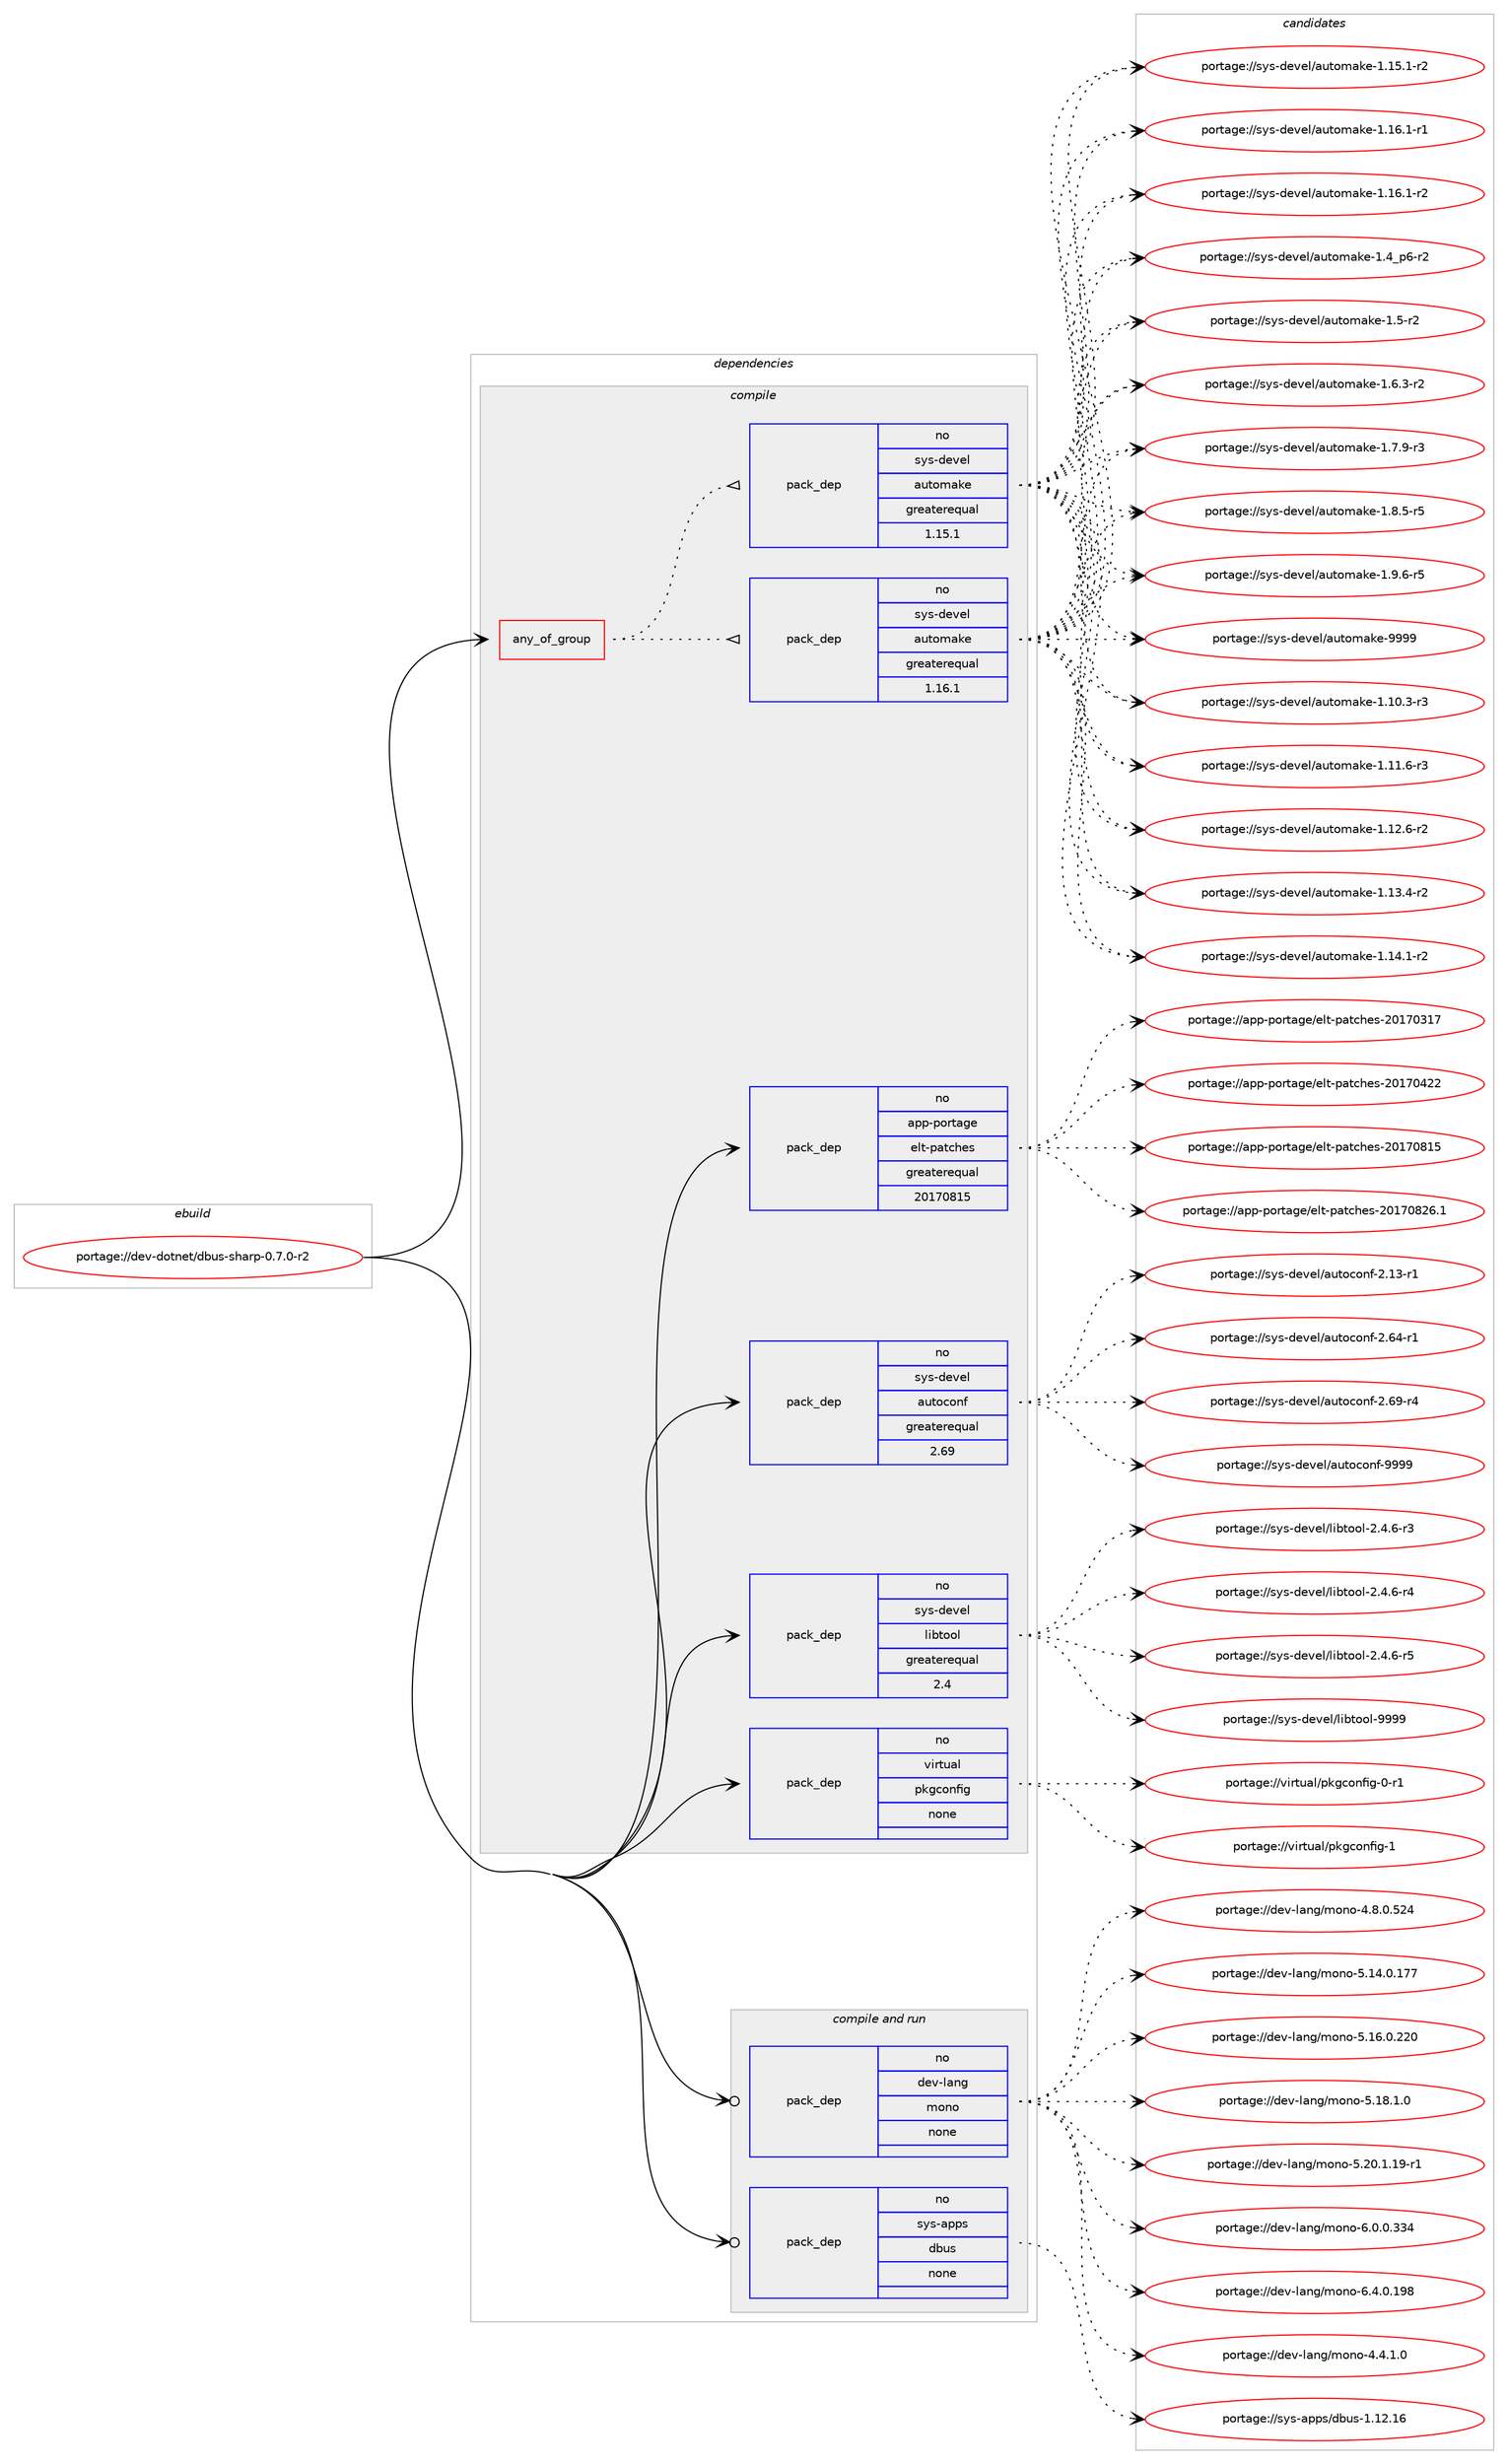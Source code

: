 digraph prolog {

# *************
# Graph options
# *************

newrank=true;
concentrate=true;
compound=true;
graph [rankdir=LR,fontname=Helvetica,fontsize=10,ranksep=1.5];#, ranksep=2.5, nodesep=0.2];
edge  [arrowhead=vee];
node  [fontname=Helvetica,fontsize=10];

# **********
# The ebuild
# **********

subgraph cluster_leftcol {
color=gray;
rank=same;
label=<<i>ebuild</i>>;
id [label="portage://dev-dotnet/dbus-sharp-0.7.0-r2", color=red, width=4, href="../dev-dotnet/dbus-sharp-0.7.0-r2.svg"];
}

# ****************
# The dependencies
# ****************

subgraph cluster_midcol {
color=gray;
label=<<i>dependencies</i>>;
subgraph cluster_compile {
fillcolor="#eeeeee";
style=filled;
label=<<i>compile</i>>;
subgraph any1246 {
dependency59066 [label=<<TABLE BORDER="0" CELLBORDER="1" CELLSPACING="0" CELLPADDING="4"><TR><TD CELLPADDING="10">any_of_group</TD></TR></TABLE>>, shape=none, color=red];subgraph pack44010 {
dependency59067 [label=<<TABLE BORDER="0" CELLBORDER="1" CELLSPACING="0" CELLPADDING="4" WIDTH="220"><TR><TD ROWSPAN="6" CELLPADDING="30">pack_dep</TD></TR><TR><TD WIDTH="110">no</TD></TR><TR><TD>sys-devel</TD></TR><TR><TD>automake</TD></TR><TR><TD>greaterequal</TD></TR><TR><TD>1.16.1</TD></TR></TABLE>>, shape=none, color=blue];
}
dependency59066:e -> dependency59067:w [weight=20,style="dotted",arrowhead="oinv"];
subgraph pack44011 {
dependency59068 [label=<<TABLE BORDER="0" CELLBORDER="1" CELLSPACING="0" CELLPADDING="4" WIDTH="220"><TR><TD ROWSPAN="6" CELLPADDING="30">pack_dep</TD></TR><TR><TD WIDTH="110">no</TD></TR><TR><TD>sys-devel</TD></TR><TR><TD>automake</TD></TR><TR><TD>greaterequal</TD></TR><TR><TD>1.15.1</TD></TR></TABLE>>, shape=none, color=blue];
}
dependency59066:e -> dependency59068:w [weight=20,style="dotted",arrowhead="oinv"];
}
id:e -> dependency59066:w [weight=20,style="solid",arrowhead="vee"];
subgraph pack44012 {
dependency59069 [label=<<TABLE BORDER="0" CELLBORDER="1" CELLSPACING="0" CELLPADDING="4" WIDTH="220"><TR><TD ROWSPAN="6" CELLPADDING="30">pack_dep</TD></TR><TR><TD WIDTH="110">no</TD></TR><TR><TD>app-portage</TD></TR><TR><TD>elt-patches</TD></TR><TR><TD>greaterequal</TD></TR><TR><TD>20170815</TD></TR></TABLE>>, shape=none, color=blue];
}
id:e -> dependency59069:w [weight=20,style="solid",arrowhead="vee"];
subgraph pack44013 {
dependency59070 [label=<<TABLE BORDER="0" CELLBORDER="1" CELLSPACING="0" CELLPADDING="4" WIDTH="220"><TR><TD ROWSPAN="6" CELLPADDING="30">pack_dep</TD></TR><TR><TD WIDTH="110">no</TD></TR><TR><TD>sys-devel</TD></TR><TR><TD>autoconf</TD></TR><TR><TD>greaterequal</TD></TR><TR><TD>2.69</TD></TR></TABLE>>, shape=none, color=blue];
}
id:e -> dependency59070:w [weight=20,style="solid",arrowhead="vee"];
subgraph pack44014 {
dependency59071 [label=<<TABLE BORDER="0" CELLBORDER="1" CELLSPACING="0" CELLPADDING="4" WIDTH="220"><TR><TD ROWSPAN="6" CELLPADDING="30">pack_dep</TD></TR><TR><TD WIDTH="110">no</TD></TR><TR><TD>sys-devel</TD></TR><TR><TD>libtool</TD></TR><TR><TD>greaterequal</TD></TR><TR><TD>2.4</TD></TR></TABLE>>, shape=none, color=blue];
}
id:e -> dependency59071:w [weight=20,style="solid",arrowhead="vee"];
subgraph pack44015 {
dependency59072 [label=<<TABLE BORDER="0" CELLBORDER="1" CELLSPACING="0" CELLPADDING="4" WIDTH="220"><TR><TD ROWSPAN="6" CELLPADDING="30">pack_dep</TD></TR><TR><TD WIDTH="110">no</TD></TR><TR><TD>virtual</TD></TR><TR><TD>pkgconfig</TD></TR><TR><TD>none</TD></TR><TR><TD></TD></TR></TABLE>>, shape=none, color=blue];
}
id:e -> dependency59072:w [weight=20,style="solid",arrowhead="vee"];
}
subgraph cluster_compileandrun {
fillcolor="#eeeeee";
style=filled;
label=<<i>compile and run</i>>;
subgraph pack44016 {
dependency59073 [label=<<TABLE BORDER="0" CELLBORDER="1" CELLSPACING="0" CELLPADDING="4" WIDTH="220"><TR><TD ROWSPAN="6" CELLPADDING="30">pack_dep</TD></TR><TR><TD WIDTH="110">no</TD></TR><TR><TD>dev-lang</TD></TR><TR><TD>mono</TD></TR><TR><TD>none</TD></TR><TR><TD></TD></TR></TABLE>>, shape=none, color=blue];
}
id:e -> dependency59073:w [weight=20,style="solid",arrowhead="odotvee"];
subgraph pack44017 {
dependency59074 [label=<<TABLE BORDER="0" CELLBORDER="1" CELLSPACING="0" CELLPADDING="4" WIDTH="220"><TR><TD ROWSPAN="6" CELLPADDING="30">pack_dep</TD></TR><TR><TD WIDTH="110">no</TD></TR><TR><TD>sys-apps</TD></TR><TR><TD>dbus</TD></TR><TR><TD>none</TD></TR><TR><TD></TD></TR></TABLE>>, shape=none, color=blue];
}
id:e -> dependency59074:w [weight=20,style="solid",arrowhead="odotvee"];
}
subgraph cluster_run {
fillcolor="#eeeeee";
style=filled;
label=<<i>run</i>>;
}
}

# **************
# The candidates
# **************

subgraph cluster_choices {
rank=same;
color=gray;
label=<<i>candidates</i>>;

subgraph choice44010 {
color=black;
nodesep=1;
choiceportage11512111545100101118101108479711711611110997107101454946494846514511451 [label="portage://sys-devel/automake-1.10.3-r3", color=red, width=4,href="../sys-devel/automake-1.10.3-r3.svg"];
choiceportage11512111545100101118101108479711711611110997107101454946494946544511451 [label="portage://sys-devel/automake-1.11.6-r3", color=red, width=4,href="../sys-devel/automake-1.11.6-r3.svg"];
choiceportage11512111545100101118101108479711711611110997107101454946495046544511450 [label="portage://sys-devel/automake-1.12.6-r2", color=red, width=4,href="../sys-devel/automake-1.12.6-r2.svg"];
choiceportage11512111545100101118101108479711711611110997107101454946495146524511450 [label="portage://sys-devel/automake-1.13.4-r2", color=red, width=4,href="../sys-devel/automake-1.13.4-r2.svg"];
choiceportage11512111545100101118101108479711711611110997107101454946495246494511450 [label="portage://sys-devel/automake-1.14.1-r2", color=red, width=4,href="../sys-devel/automake-1.14.1-r2.svg"];
choiceportage11512111545100101118101108479711711611110997107101454946495346494511450 [label="portage://sys-devel/automake-1.15.1-r2", color=red, width=4,href="../sys-devel/automake-1.15.1-r2.svg"];
choiceportage11512111545100101118101108479711711611110997107101454946495446494511449 [label="portage://sys-devel/automake-1.16.1-r1", color=red, width=4,href="../sys-devel/automake-1.16.1-r1.svg"];
choiceportage11512111545100101118101108479711711611110997107101454946495446494511450 [label="portage://sys-devel/automake-1.16.1-r2", color=red, width=4,href="../sys-devel/automake-1.16.1-r2.svg"];
choiceportage115121115451001011181011084797117116111109971071014549465295112544511450 [label="portage://sys-devel/automake-1.4_p6-r2", color=red, width=4,href="../sys-devel/automake-1.4_p6-r2.svg"];
choiceportage11512111545100101118101108479711711611110997107101454946534511450 [label="portage://sys-devel/automake-1.5-r2", color=red, width=4,href="../sys-devel/automake-1.5-r2.svg"];
choiceportage115121115451001011181011084797117116111109971071014549465446514511450 [label="portage://sys-devel/automake-1.6.3-r2", color=red, width=4,href="../sys-devel/automake-1.6.3-r2.svg"];
choiceportage115121115451001011181011084797117116111109971071014549465546574511451 [label="portage://sys-devel/automake-1.7.9-r3", color=red, width=4,href="../sys-devel/automake-1.7.9-r3.svg"];
choiceportage115121115451001011181011084797117116111109971071014549465646534511453 [label="portage://sys-devel/automake-1.8.5-r5", color=red, width=4,href="../sys-devel/automake-1.8.5-r5.svg"];
choiceportage115121115451001011181011084797117116111109971071014549465746544511453 [label="portage://sys-devel/automake-1.9.6-r5", color=red, width=4,href="../sys-devel/automake-1.9.6-r5.svg"];
choiceportage115121115451001011181011084797117116111109971071014557575757 [label="portage://sys-devel/automake-9999", color=red, width=4,href="../sys-devel/automake-9999.svg"];
dependency59067:e -> choiceportage11512111545100101118101108479711711611110997107101454946494846514511451:w [style=dotted,weight="100"];
dependency59067:e -> choiceportage11512111545100101118101108479711711611110997107101454946494946544511451:w [style=dotted,weight="100"];
dependency59067:e -> choiceportage11512111545100101118101108479711711611110997107101454946495046544511450:w [style=dotted,weight="100"];
dependency59067:e -> choiceportage11512111545100101118101108479711711611110997107101454946495146524511450:w [style=dotted,weight="100"];
dependency59067:e -> choiceportage11512111545100101118101108479711711611110997107101454946495246494511450:w [style=dotted,weight="100"];
dependency59067:e -> choiceportage11512111545100101118101108479711711611110997107101454946495346494511450:w [style=dotted,weight="100"];
dependency59067:e -> choiceportage11512111545100101118101108479711711611110997107101454946495446494511449:w [style=dotted,weight="100"];
dependency59067:e -> choiceportage11512111545100101118101108479711711611110997107101454946495446494511450:w [style=dotted,weight="100"];
dependency59067:e -> choiceportage115121115451001011181011084797117116111109971071014549465295112544511450:w [style=dotted,weight="100"];
dependency59067:e -> choiceportage11512111545100101118101108479711711611110997107101454946534511450:w [style=dotted,weight="100"];
dependency59067:e -> choiceportage115121115451001011181011084797117116111109971071014549465446514511450:w [style=dotted,weight="100"];
dependency59067:e -> choiceportage115121115451001011181011084797117116111109971071014549465546574511451:w [style=dotted,weight="100"];
dependency59067:e -> choiceportage115121115451001011181011084797117116111109971071014549465646534511453:w [style=dotted,weight="100"];
dependency59067:e -> choiceportage115121115451001011181011084797117116111109971071014549465746544511453:w [style=dotted,weight="100"];
dependency59067:e -> choiceportage115121115451001011181011084797117116111109971071014557575757:w [style=dotted,weight="100"];
}
subgraph choice44011 {
color=black;
nodesep=1;
choiceportage11512111545100101118101108479711711611110997107101454946494846514511451 [label="portage://sys-devel/automake-1.10.3-r3", color=red, width=4,href="../sys-devel/automake-1.10.3-r3.svg"];
choiceportage11512111545100101118101108479711711611110997107101454946494946544511451 [label="portage://sys-devel/automake-1.11.6-r3", color=red, width=4,href="../sys-devel/automake-1.11.6-r3.svg"];
choiceportage11512111545100101118101108479711711611110997107101454946495046544511450 [label="portage://sys-devel/automake-1.12.6-r2", color=red, width=4,href="../sys-devel/automake-1.12.6-r2.svg"];
choiceportage11512111545100101118101108479711711611110997107101454946495146524511450 [label="portage://sys-devel/automake-1.13.4-r2", color=red, width=4,href="../sys-devel/automake-1.13.4-r2.svg"];
choiceportage11512111545100101118101108479711711611110997107101454946495246494511450 [label="portage://sys-devel/automake-1.14.1-r2", color=red, width=4,href="../sys-devel/automake-1.14.1-r2.svg"];
choiceportage11512111545100101118101108479711711611110997107101454946495346494511450 [label="portage://sys-devel/automake-1.15.1-r2", color=red, width=4,href="../sys-devel/automake-1.15.1-r2.svg"];
choiceportage11512111545100101118101108479711711611110997107101454946495446494511449 [label="portage://sys-devel/automake-1.16.1-r1", color=red, width=4,href="../sys-devel/automake-1.16.1-r1.svg"];
choiceportage11512111545100101118101108479711711611110997107101454946495446494511450 [label="portage://sys-devel/automake-1.16.1-r2", color=red, width=4,href="../sys-devel/automake-1.16.1-r2.svg"];
choiceportage115121115451001011181011084797117116111109971071014549465295112544511450 [label="portage://sys-devel/automake-1.4_p6-r2", color=red, width=4,href="../sys-devel/automake-1.4_p6-r2.svg"];
choiceportage11512111545100101118101108479711711611110997107101454946534511450 [label="portage://sys-devel/automake-1.5-r2", color=red, width=4,href="../sys-devel/automake-1.5-r2.svg"];
choiceportage115121115451001011181011084797117116111109971071014549465446514511450 [label="portage://sys-devel/automake-1.6.3-r2", color=red, width=4,href="../sys-devel/automake-1.6.3-r2.svg"];
choiceportage115121115451001011181011084797117116111109971071014549465546574511451 [label="portage://sys-devel/automake-1.7.9-r3", color=red, width=4,href="../sys-devel/automake-1.7.9-r3.svg"];
choiceportage115121115451001011181011084797117116111109971071014549465646534511453 [label="portage://sys-devel/automake-1.8.5-r5", color=red, width=4,href="../sys-devel/automake-1.8.5-r5.svg"];
choiceportage115121115451001011181011084797117116111109971071014549465746544511453 [label="portage://sys-devel/automake-1.9.6-r5", color=red, width=4,href="../sys-devel/automake-1.9.6-r5.svg"];
choiceportage115121115451001011181011084797117116111109971071014557575757 [label="portage://sys-devel/automake-9999", color=red, width=4,href="../sys-devel/automake-9999.svg"];
dependency59068:e -> choiceportage11512111545100101118101108479711711611110997107101454946494846514511451:w [style=dotted,weight="100"];
dependency59068:e -> choiceportage11512111545100101118101108479711711611110997107101454946494946544511451:w [style=dotted,weight="100"];
dependency59068:e -> choiceportage11512111545100101118101108479711711611110997107101454946495046544511450:w [style=dotted,weight="100"];
dependency59068:e -> choiceportage11512111545100101118101108479711711611110997107101454946495146524511450:w [style=dotted,weight="100"];
dependency59068:e -> choiceportage11512111545100101118101108479711711611110997107101454946495246494511450:w [style=dotted,weight="100"];
dependency59068:e -> choiceportage11512111545100101118101108479711711611110997107101454946495346494511450:w [style=dotted,weight="100"];
dependency59068:e -> choiceportage11512111545100101118101108479711711611110997107101454946495446494511449:w [style=dotted,weight="100"];
dependency59068:e -> choiceportage11512111545100101118101108479711711611110997107101454946495446494511450:w [style=dotted,weight="100"];
dependency59068:e -> choiceportage115121115451001011181011084797117116111109971071014549465295112544511450:w [style=dotted,weight="100"];
dependency59068:e -> choiceportage11512111545100101118101108479711711611110997107101454946534511450:w [style=dotted,weight="100"];
dependency59068:e -> choiceportage115121115451001011181011084797117116111109971071014549465446514511450:w [style=dotted,weight="100"];
dependency59068:e -> choiceportage115121115451001011181011084797117116111109971071014549465546574511451:w [style=dotted,weight="100"];
dependency59068:e -> choiceportage115121115451001011181011084797117116111109971071014549465646534511453:w [style=dotted,weight="100"];
dependency59068:e -> choiceportage115121115451001011181011084797117116111109971071014549465746544511453:w [style=dotted,weight="100"];
dependency59068:e -> choiceportage115121115451001011181011084797117116111109971071014557575757:w [style=dotted,weight="100"];
}
subgraph choice44012 {
color=black;
nodesep=1;
choiceportage97112112451121111141169710310147101108116451129711699104101115455048495548514955 [label="portage://app-portage/elt-patches-20170317", color=red, width=4,href="../app-portage/elt-patches-20170317.svg"];
choiceportage97112112451121111141169710310147101108116451129711699104101115455048495548525050 [label="portage://app-portage/elt-patches-20170422", color=red, width=4,href="../app-portage/elt-patches-20170422.svg"];
choiceportage97112112451121111141169710310147101108116451129711699104101115455048495548564953 [label="portage://app-portage/elt-patches-20170815", color=red, width=4,href="../app-portage/elt-patches-20170815.svg"];
choiceportage971121124511211111411697103101471011081164511297116991041011154550484955485650544649 [label="portage://app-portage/elt-patches-20170826.1", color=red, width=4,href="../app-portage/elt-patches-20170826.1.svg"];
dependency59069:e -> choiceportage97112112451121111141169710310147101108116451129711699104101115455048495548514955:w [style=dotted,weight="100"];
dependency59069:e -> choiceportage97112112451121111141169710310147101108116451129711699104101115455048495548525050:w [style=dotted,weight="100"];
dependency59069:e -> choiceportage97112112451121111141169710310147101108116451129711699104101115455048495548564953:w [style=dotted,weight="100"];
dependency59069:e -> choiceportage971121124511211111411697103101471011081164511297116991041011154550484955485650544649:w [style=dotted,weight="100"];
}
subgraph choice44013 {
color=black;
nodesep=1;
choiceportage1151211154510010111810110847971171161119911111010245504649514511449 [label="portage://sys-devel/autoconf-2.13-r1", color=red, width=4,href="../sys-devel/autoconf-2.13-r1.svg"];
choiceportage1151211154510010111810110847971171161119911111010245504654524511449 [label="portage://sys-devel/autoconf-2.64-r1", color=red, width=4,href="../sys-devel/autoconf-2.64-r1.svg"];
choiceportage1151211154510010111810110847971171161119911111010245504654574511452 [label="portage://sys-devel/autoconf-2.69-r4", color=red, width=4,href="../sys-devel/autoconf-2.69-r4.svg"];
choiceportage115121115451001011181011084797117116111991111101024557575757 [label="portage://sys-devel/autoconf-9999", color=red, width=4,href="../sys-devel/autoconf-9999.svg"];
dependency59070:e -> choiceportage1151211154510010111810110847971171161119911111010245504649514511449:w [style=dotted,weight="100"];
dependency59070:e -> choiceportage1151211154510010111810110847971171161119911111010245504654524511449:w [style=dotted,weight="100"];
dependency59070:e -> choiceportage1151211154510010111810110847971171161119911111010245504654574511452:w [style=dotted,weight="100"];
dependency59070:e -> choiceportage115121115451001011181011084797117116111991111101024557575757:w [style=dotted,weight="100"];
}
subgraph choice44014 {
color=black;
nodesep=1;
choiceportage1151211154510010111810110847108105981161111111084550465246544511451 [label="portage://sys-devel/libtool-2.4.6-r3", color=red, width=4,href="../sys-devel/libtool-2.4.6-r3.svg"];
choiceportage1151211154510010111810110847108105981161111111084550465246544511452 [label="portage://sys-devel/libtool-2.4.6-r4", color=red, width=4,href="../sys-devel/libtool-2.4.6-r4.svg"];
choiceportage1151211154510010111810110847108105981161111111084550465246544511453 [label="portage://sys-devel/libtool-2.4.6-r5", color=red, width=4,href="../sys-devel/libtool-2.4.6-r5.svg"];
choiceportage1151211154510010111810110847108105981161111111084557575757 [label="portage://sys-devel/libtool-9999", color=red, width=4,href="../sys-devel/libtool-9999.svg"];
dependency59071:e -> choiceportage1151211154510010111810110847108105981161111111084550465246544511451:w [style=dotted,weight="100"];
dependency59071:e -> choiceportage1151211154510010111810110847108105981161111111084550465246544511452:w [style=dotted,weight="100"];
dependency59071:e -> choiceportage1151211154510010111810110847108105981161111111084550465246544511453:w [style=dotted,weight="100"];
dependency59071:e -> choiceportage1151211154510010111810110847108105981161111111084557575757:w [style=dotted,weight="100"];
}
subgraph choice44015 {
color=black;
nodesep=1;
choiceportage11810511411611797108471121071039911111010210510345484511449 [label="portage://virtual/pkgconfig-0-r1", color=red, width=4,href="../virtual/pkgconfig-0-r1.svg"];
choiceportage1181051141161179710847112107103991111101021051034549 [label="portage://virtual/pkgconfig-1", color=red, width=4,href="../virtual/pkgconfig-1.svg"];
dependency59072:e -> choiceportage11810511411611797108471121071039911111010210510345484511449:w [style=dotted,weight="100"];
dependency59072:e -> choiceportage1181051141161179710847112107103991111101021051034549:w [style=dotted,weight="100"];
}
subgraph choice44016 {
color=black;
nodesep=1;
choiceportage1001011184510897110103471091111101114552465246494648 [label="portage://dev-lang/mono-4.4.1.0", color=red, width=4,href="../dev-lang/mono-4.4.1.0.svg"];
choiceportage10010111845108971101034710911111011145524656464846535052 [label="portage://dev-lang/mono-4.8.0.524", color=red, width=4,href="../dev-lang/mono-4.8.0.524.svg"];
choiceportage1001011184510897110103471091111101114553464952464846495555 [label="portage://dev-lang/mono-5.14.0.177", color=red, width=4,href="../dev-lang/mono-5.14.0.177.svg"];
choiceportage1001011184510897110103471091111101114553464954464846505048 [label="portage://dev-lang/mono-5.16.0.220", color=red, width=4,href="../dev-lang/mono-5.16.0.220.svg"];
choiceportage100101118451089711010347109111110111455346495646494648 [label="portage://dev-lang/mono-5.18.1.0", color=red, width=4,href="../dev-lang/mono-5.18.1.0.svg"];
choiceportage100101118451089711010347109111110111455346504846494649574511449 [label="portage://dev-lang/mono-5.20.1.19-r1", color=red, width=4,href="../dev-lang/mono-5.20.1.19-r1.svg"];
choiceportage10010111845108971101034710911111011145544648464846515152 [label="portage://dev-lang/mono-6.0.0.334", color=red, width=4,href="../dev-lang/mono-6.0.0.334.svg"];
choiceportage10010111845108971101034710911111011145544652464846495756 [label="portage://dev-lang/mono-6.4.0.198", color=red, width=4,href="../dev-lang/mono-6.4.0.198.svg"];
dependency59073:e -> choiceportage1001011184510897110103471091111101114552465246494648:w [style=dotted,weight="100"];
dependency59073:e -> choiceportage10010111845108971101034710911111011145524656464846535052:w [style=dotted,weight="100"];
dependency59073:e -> choiceportage1001011184510897110103471091111101114553464952464846495555:w [style=dotted,weight="100"];
dependency59073:e -> choiceportage1001011184510897110103471091111101114553464954464846505048:w [style=dotted,weight="100"];
dependency59073:e -> choiceportage100101118451089711010347109111110111455346495646494648:w [style=dotted,weight="100"];
dependency59073:e -> choiceportage100101118451089711010347109111110111455346504846494649574511449:w [style=dotted,weight="100"];
dependency59073:e -> choiceportage10010111845108971101034710911111011145544648464846515152:w [style=dotted,weight="100"];
dependency59073:e -> choiceportage10010111845108971101034710911111011145544652464846495756:w [style=dotted,weight="100"];
}
subgraph choice44017 {
color=black;
nodesep=1;
choiceportage115121115459711211211547100981171154549464950464954 [label="portage://sys-apps/dbus-1.12.16", color=red, width=4,href="../sys-apps/dbus-1.12.16.svg"];
dependency59074:e -> choiceportage115121115459711211211547100981171154549464950464954:w [style=dotted,weight="100"];
}
}

}
